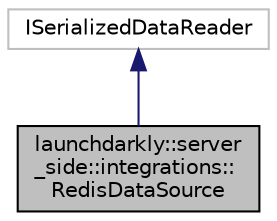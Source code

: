 digraph "launchdarkly::server_side::integrations::RedisDataSource"
{
 // LATEX_PDF_SIZE
  edge [fontname="Helvetica",fontsize="10",labelfontname="Helvetica",labelfontsize="10"];
  node [fontname="Helvetica",fontsize="10",shape=record];
  Node1 [label="launchdarkly::server\l_side::integrations::\lRedisDataSource",height=0.2,width=0.4,color="black", fillcolor="grey75", style="filled", fontcolor="black",tooltip="RedisDataSource represents a data source for the Server-Side SDK backed by Redis. It is meant to be u..."];
  Node2 -> Node1 [dir="back",color="midnightblue",fontsize="10",style="solid",fontname="Helvetica"];
  Node2 [label="ISerializedDataReader",height=0.2,width=0.4,color="grey75", fillcolor="white", style="filled",tooltip=" "];
}

